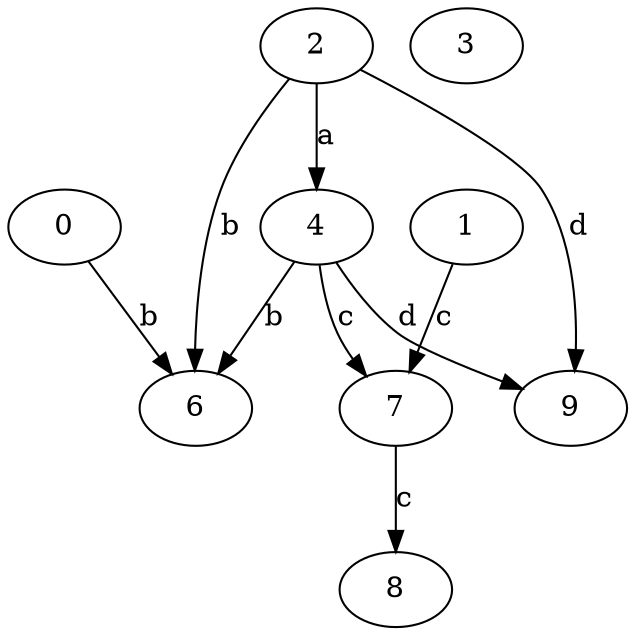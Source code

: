 strict digraph  {
2;
3;
4;
0;
6;
7;
1;
8;
9;
2 -> 4  [label=a];
2 -> 6  [label=b];
2 -> 9  [label=d];
4 -> 6  [label=b];
4 -> 7  [label=c];
4 -> 9  [label=d];
0 -> 6  [label=b];
7 -> 8  [label=c];
1 -> 7  [label=c];
}
